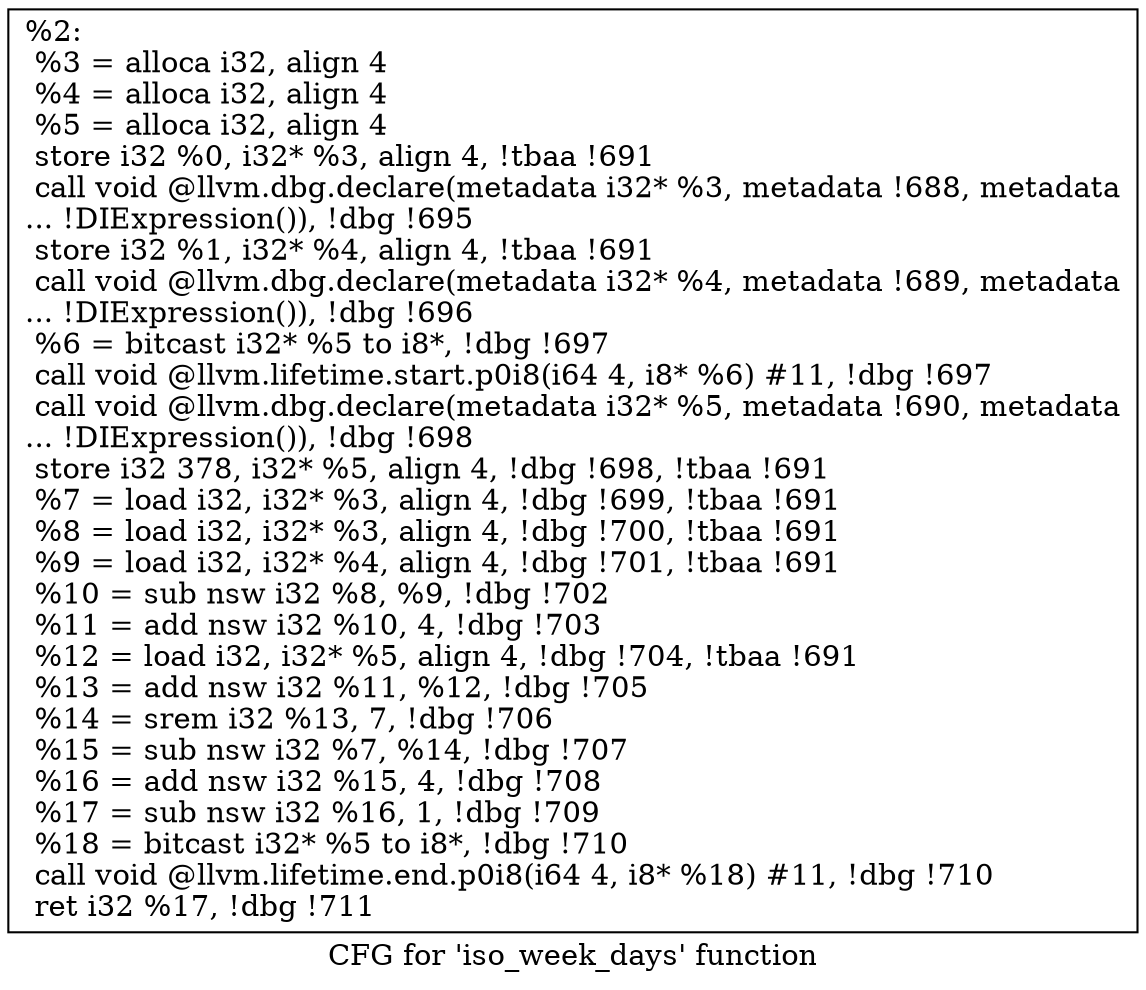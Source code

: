 digraph "CFG for 'iso_week_days' function" {
	label="CFG for 'iso_week_days' function";

	Node0x20edee0 [shape=record,label="{%2:\l  %3 = alloca i32, align 4\l  %4 = alloca i32, align 4\l  %5 = alloca i32, align 4\l  store i32 %0, i32* %3, align 4, !tbaa !691\l  call void @llvm.dbg.declare(metadata i32* %3, metadata !688, metadata\l... !DIExpression()), !dbg !695\l  store i32 %1, i32* %4, align 4, !tbaa !691\l  call void @llvm.dbg.declare(metadata i32* %4, metadata !689, metadata\l... !DIExpression()), !dbg !696\l  %6 = bitcast i32* %5 to i8*, !dbg !697\l  call void @llvm.lifetime.start.p0i8(i64 4, i8* %6) #11, !dbg !697\l  call void @llvm.dbg.declare(metadata i32* %5, metadata !690, metadata\l... !DIExpression()), !dbg !698\l  store i32 378, i32* %5, align 4, !dbg !698, !tbaa !691\l  %7 = load i32, i32* %3, align 4, !dbg !699, !tbaa !691\l  %8 = load i32, i32* %3, align 4, !dbg !700, !tbaa !691\l  %9 = load i32, i32* %4, align 4, !dbg !701, !tbaa !691\l  %10 = sub nsw i32 %8, %9, !dbg !702\l  %11 = add nsw i32 %10, 4, !dbg !703\l  %12 = load i32, i32* %5, align 4, !dbg !704, !tbaa !691\l  %13 = add nsw i32 %11, %12, !dbg !705\l  %14 = srem i32 %13, 7, !dbg !706\l  %15 = sub nsw i32 %7, %14, !dbg !707\l  %16 = add nsw i32 %15, 4, !dbg !708\l  %17 = sub nsw i32 %16, 1, !dbg !709\l  %18 = bitcast i32* %5 to i8*, !dbg !710\l  call void @llvm.lifetime.end.p0i8(i64 4, i8* %18) #11, !dbg !710\l  ret i32 %17, !dbg !711\l}"];
}

